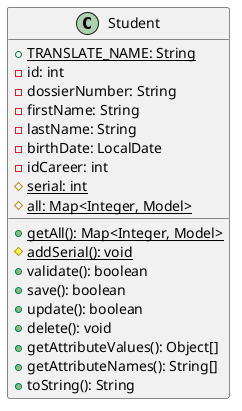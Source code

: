 @startuml

class Student {
  + {static} TRANSLATE_NAME: String
  - id: int
  - dossierNumber: String
  - firstName: String
  - lastName: String
  - birthDate: LocalDate
  - idCareer: int
  # {static} serial: int
  # {static} all: Map<Integer, Model>

  + {static} getAll(): Map<Integer, Model>
  # {static} addSerial(): void
  + validate(): boolean
  + save(): boolean
  + update(): boolean
  + delete(): void
  + getAttributeValues(): Object[]
  + getAttributeNames(): String[]
  + toString(): String
}


@enduml